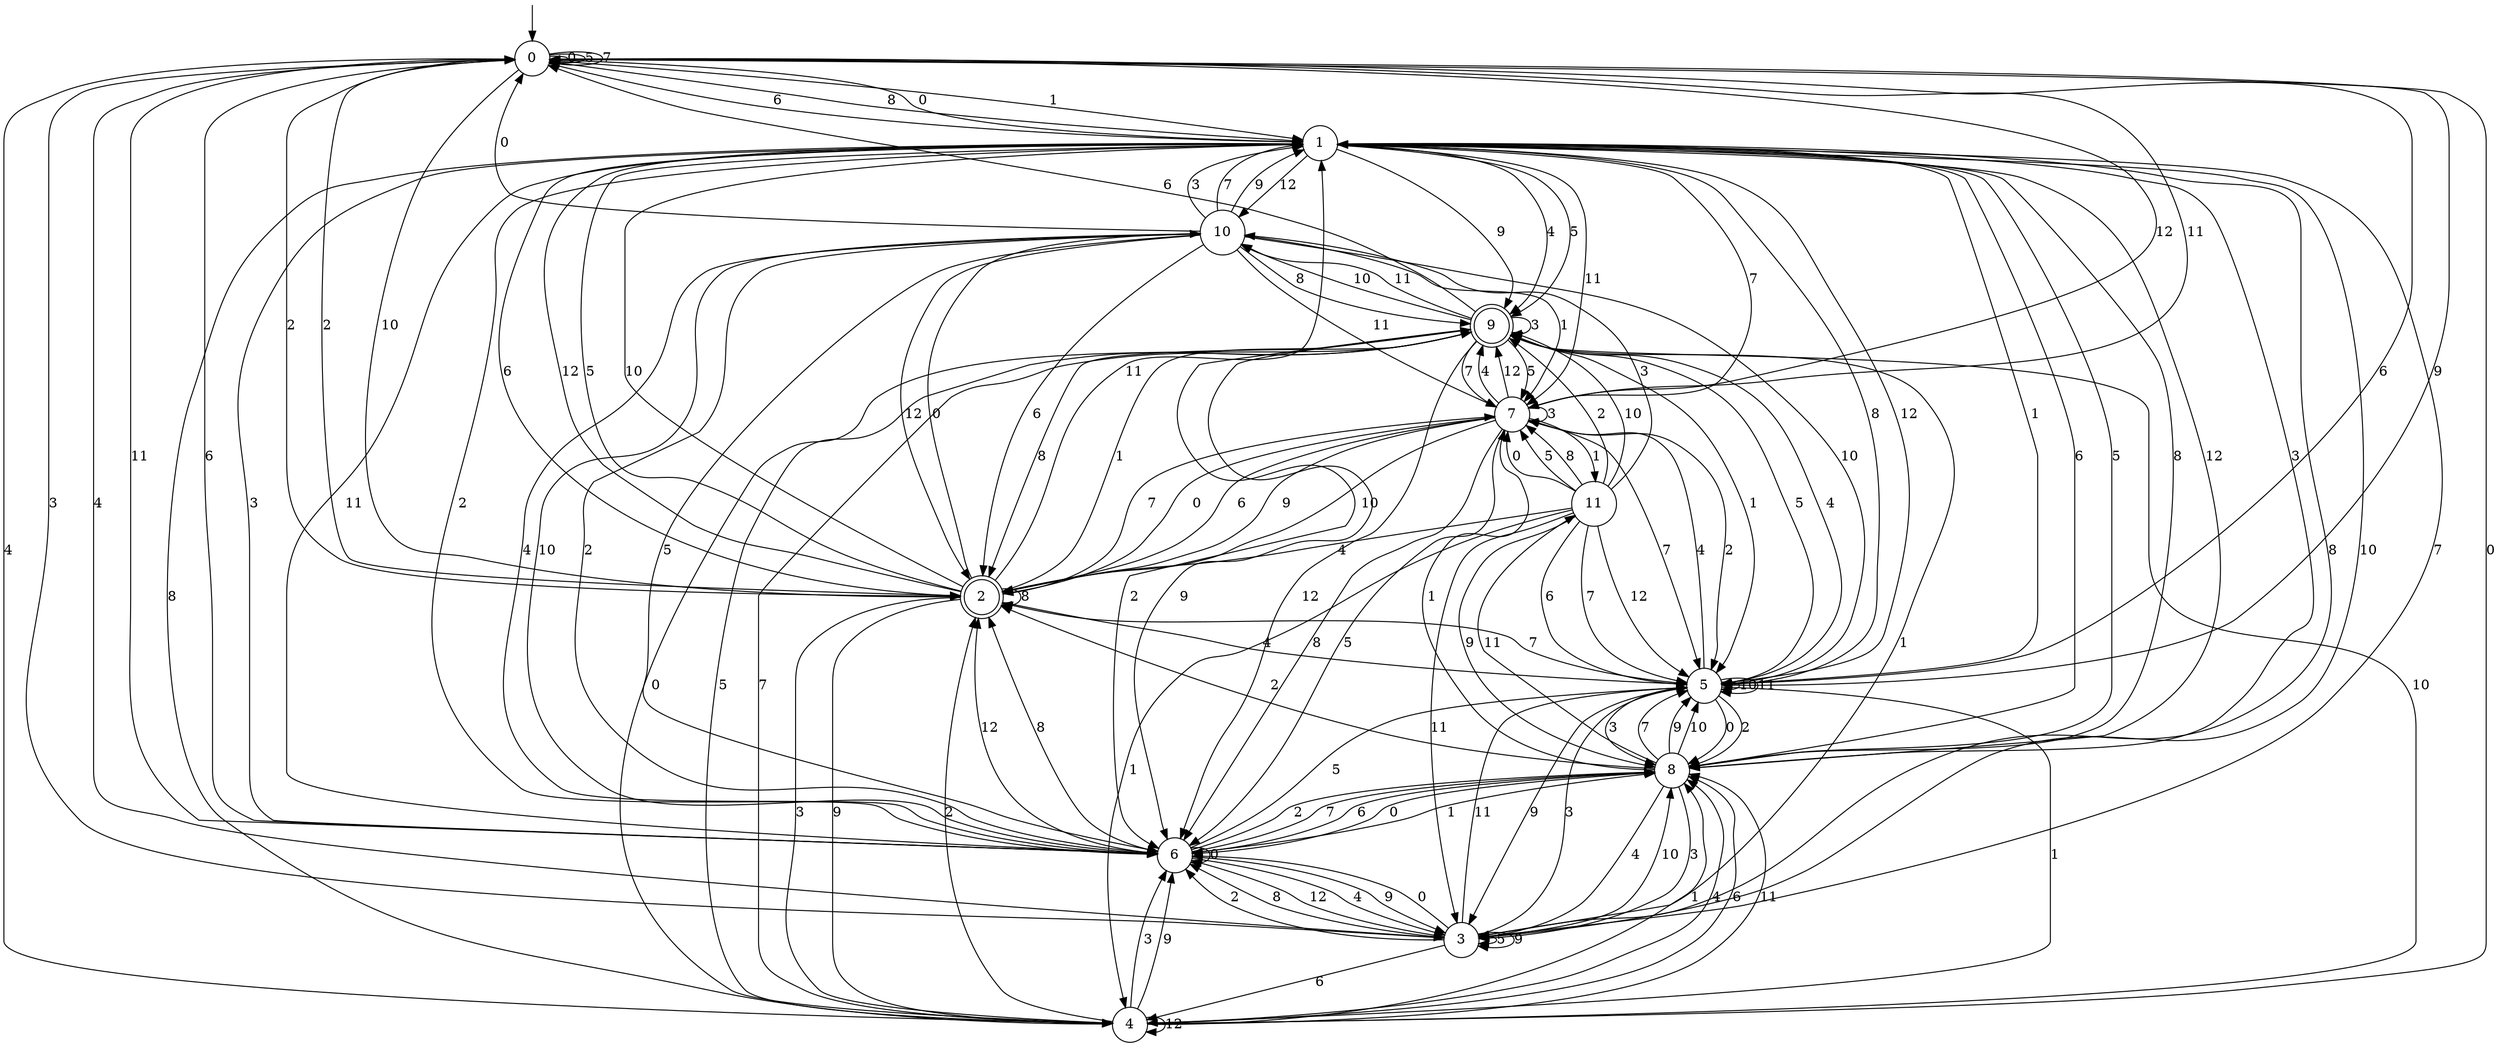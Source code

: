 digraph g {

	s0 [shape="circle" label="0"];
	s1 [shape="circle" label="1"];
	s2 [shape="doublecircle" label="2"];
	s3 [shape="circle" label="3"];
	s4 [shape="circle" label="4"];
	s5 [shape="circle" label="5"];
	s6 [shape="circle" label="6"];
	s7 [shape="circle" label="7"];
	s8 [shape="circle" label="8"];
	s9 [shape="doublecircle" label="9"];
	s10 [shape="circle" label="10"];
	s11 [shape="circle" label="11"];
	s0 -> s0 [label="0"];
	s0 -> s1 [label="1"];
	s0 -> s2 [label="2"];
	s0 -> s3 [label="3"];
	s0 -> s4 [label="4"];
	s0 -> s0 [label="5"];
	s0 -> s1 [label="6"];
	s0 -> s0 [label="7"];
	s0 -> s1 [label="8"];
	s0 -> s5 [label="9"];
	s0 -> s2 [label="10"];
	s0 -> s6 [label="11"];
	s0 -> s7 [label="12"];
	s1 -> s0 [label="0"];
	s1 -> s5 [label="1"];
	s1 -> s6 [label="2"];
	s1 -> s8 [label="3"];
	s1 -> s9 [label="4"];
	s1 -> s9 [label="5"];
	s1 -> s8 [label="6"];
	s1 -> s7 [label="7"];
	s1 -> s3 [label="8"];
	s1 -> s9 [label="9"];
	s1 -> s3 [label="10"];
	s1 -> s7 [label="11"];
	s1 -> s10 [label="12"];
	s2 -> s10 [label="0"];
	s2 -> s9 [label="1"];
	s2 -> s0 [label="2"];
	s2 -> s4 [label="3"];
	s2 -> s5 [label="4"];
	s2 -> s1 [label="5"];
	s2 -> s1 [label="6"];
	s2 -> s7 [label="7"];
	s2 -> s2 [label="8"];
	s2 -> s4 [label="9"];
	s2 -> s1 [label="10"];
	s2 -> s1 [label="11"];
	s2 -> s1 [label="12"];
	s3 -> s6 [label="0"];
	s3 -> s9 [label="1"];
	s3 -> s6 [label="2"];
	s3 -> s5 [label="3"];
	s3 -> s0 [label="4"];
	s3 -> s3 [label="5"];
	s3 -> s4 [label="6"];
	s3 -> s1 [label="7"];
	s3 -> s6 [label="8"];
	s3 -> s3 [label="9"];
	s3 -> s8 [label="10"];
	s3 -> s5 [label="11"];
	s3 -> s6 [label="12"];
	s4 -> s0 [label="0"];
	s4 -> s8 [label="1"];
	s4 -> s2 [label="2"];
	s4 -> s6 [label="3"];
	s4 -> s8 [label="4"];
	s4 -> s9 [label="5"];
	s4 -> s8 [label="6"];
	s4 -> s9 [label="7"];
	s4 -> s1 [label="8"];
	s4 -> s6 [label="9"];
	s4 -> s9 [label="10"];
	s4 -> s8 [label="11"];
	s4 -> s4 [label="12"];
	s5 -> s8 [label="0"];
	s5 -> s4 [label="1"];
	s5 -> s8 [label="2"];
	s5 -> s8 [label="3"];
	s5 -> s7 [label="4"];
	s5 -> s9 [label="5"];
	s5 -> s0 [label="6"];
	s5 -> s2 [label="7"];
	s5 -> s1 [label="8"];
	s5 -> s3 [label="9"];
	s5 -> s5 [label="10"];
	s5 -> s5 [label="11"];
	s5 -> s1 [label="12"];
	s6 -> s6 [label="0"];
	s6 -> s8 [label="1"];
	s6 -> s8 [label="2"];
	s6 -> s1 [label="3"];
	s6 -> s3 [label="4"];
	s6 -> s5 [label="5"];
	s6 -> s0 [label="6"];
	s6 -> s8 [label="7"];
	s6 -> s2 [label="8"];
	s6 -> s3 [label="9"];
	s6 -> s10 [label="10"];
	s6 -> s1 [label="11"];
	s6 -> s2 [label="12"];
	s7 -> s2 [label="0"];
	s7 -> s11 [label="1"];
	s7 -> s5 [label="2"];
	s7 -> s7 [label="3"];
	s7 -> s9 [label="4"];
	s7 -> s6 [label="5"];
	s7 -> s2 [label="6"];
	s7 -> s5 [label="7"];
	s7 -> s6 [label="8"];
	s7 -> s2 [label="9"];
	s7 -> s2 [label="10"];
	s7 -> s0 [label="11"];
	s7 -> s9 [label="12"];
	s8 -> s6 [label="0"];
	s8 -> s7 [label="1"];
	s8 -> s2 [label="2"];
	s8 -> s3 [label="3"];
	s8 -> s3 [label="4"];
	s8 -> s1 [label="5"];
	s8 -> s6 [label="6"];
	s8 -> s5 [label="7"];
	s8 -> s1 [label="8"];
	s8 -> s5 [label="9"];
	s8 -> s5 [label="10"];
	s8 -> s11 [label="11"];
	s8 -> s1 [label="12"];
	s9 -> s4 [label="0"];
	s9 -> s5 [label="1"];
	s9 -> s6 [label="2"];
	s9 -> s9 [label="3"];
	s9 -> s5 [label="4"];
	s9 -> s7 [label="5"];
	s9 -> s0 [label="6"];
	s9 -> s7 [label="7"];
	s9 -> s2 [label="8"];
	s9 -> s6 [label="9"];
	s9 -> s10 [label="10"];
	s9 -> s10 [label="11"];
	s9 -> s6 [label="12"];
	s10 -> s0 [label="0"];
	s10 -> s7 [label="1"];
	s10 -> s6 [label="2"];
	s10 -> s1 [label="3"];
	s10 -> s6 [label="4"];
	s10 -> s6 [label="5"];
	s10 -> s2 [label="6"];
	s10 -> s1 [label="7"];
	s10 -> s9 [label="8"];
	s10 -> s1 [label="9"];
	s10 -> s5 [label="10"];
	s10 -> s7 [label="11"];
	s10 -> s2 [label="12"];
	s11 -> s7 [label="0"];
	s11 -> s4 [label="1"];
	s11 -> s9 [label="2"];
	s11 -> s10 [label="3"];
	s11 -> s2 [label="4"];
	s11 -> s7 [label="5"];
	s11 -> s5 [label="6"];
	s11 -> s5 [label="7"];
	s11 -> s7 [label="8"];
	s11 -> s8 [label="9"];
	s11 -> s9 [label="10"];
	s11 -> s3 [label="11"];
	s11 -> s5 [label="12"];

__start0 [label="" shape="none" width="0" height="0"];
__start0 -> s0;

}
